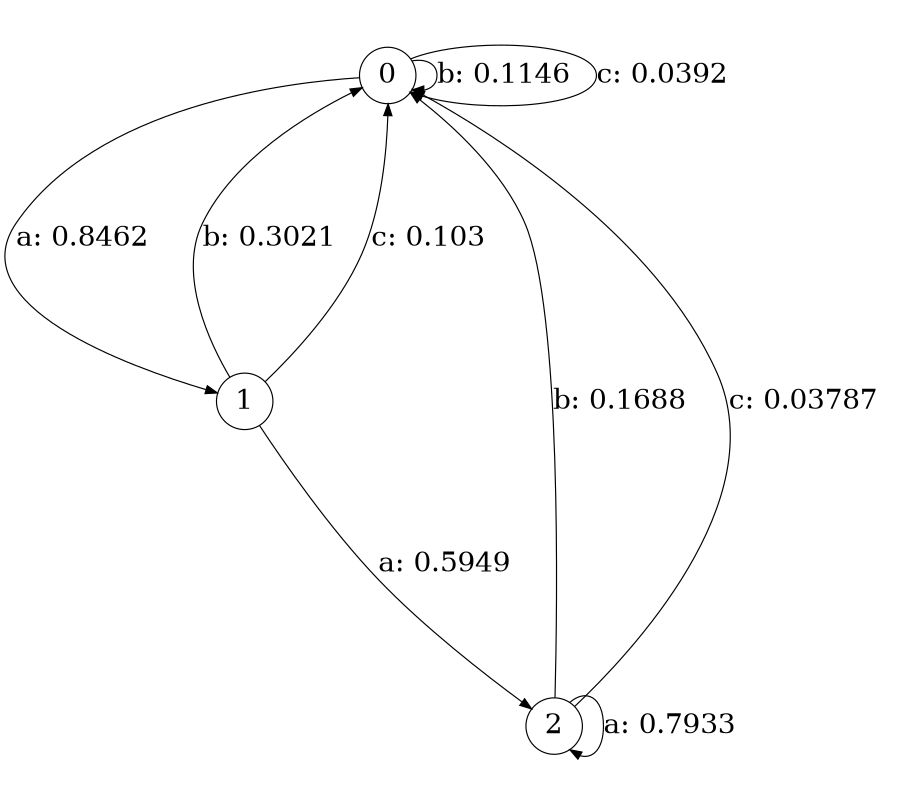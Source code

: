 digraph "d4-400nw-t1-cen-SML" {
size = "6,8.5";
ratio = "fill";
node [shape = circle];
node [fontsize = 24];
edge [fontsize = 24];
0 -> 1 [label = "a: 0.8462   "];
0 -> 0 [label = "b: 0.1146   "];
0 -> 0 [label = "c: 0.0392   "];
1 -> 2 [label = "a: 0.5949   "];
1 -> 0 [label = "b: 0.3021   "];
1 -> 0 [label = "c: 0.103    "];
2 -> 2 [label = "a: 0.7933   "];
2 -> 0 [label = "b: 0.1688   "];
2 -> 0 [label = "c: 0.03787  "];
}